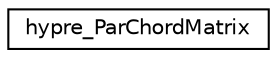 digraph "Graphical Class Hierarchy"
{
 // LATEX_PDF_SIZE
  edge [fontname="Helvetica",fontsize="10",labelfontname="Helvetica",labelfontsize="10"];
  node [fontname="Helvetica",fontsize="10",shape=record];
  rankdir="LR";
  Node0 [label="hypre_ParChordMatrix",height=0.2,width=0.4,color="black", fillcolor="white", style="filled",URL="$structhypre___par_chord_matrix.html",tooltip=" "];
}
